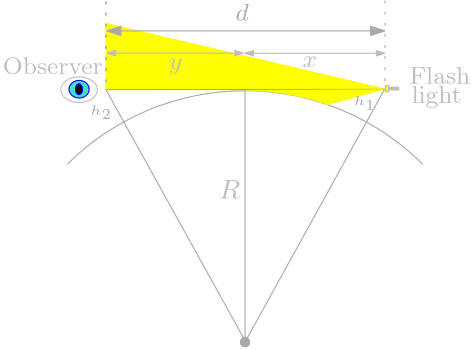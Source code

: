 <?xml version="1.0"?>
<!DOCTYPE ipe SYSTEM "ipe.dtd">
<ipe version="70218" creator="Ipe 7.2.28">
<info created="D:20241004113927" modified="D:20241004211848"/>
<ipestyle name="basic">
<symbol name="arrow/arc(spx)">
<path stroke="sym-stroke" fill="sym-stroke" pen="sym-pen">
0 0 m
-1 0.333 l
-1 -0.333 l
h
</path>
</symbol>
<symbol name="arrow/farc(spx)">
<path stroke="sym-stroke" fill="white" pen="sym-pen">
0 0 m
-1 0.333 l
-1 -0.333 l
h
</path>
</symbol>
<symbol name="arrow/ptarc(spx)">
<path stroke="sym-stroke" fill="sym-stroke" pen="sym-pen">
0 0 m
-1 0.333 l
-0.8 0 l
-1 -0.333 l
h
</path>
</symbol>
<symbol name="arrow/fptarc(spx)">
<path stroke="sym-stroke" fill="white" pen="sym-pen">
0 0 m
-1 0.333 l
-0.8 0 l
-1 -0.333 l
h
</path>
</symbol>
<symbol name="mark/circle(sx)" transformations="translations">
<path fill="sym-stroke">
0.6 0 0 0.6 0 0 e
0.4 0 0 0.4 0 0 e
</path>
</symbol>
<symbol name="mark/disk(sx)" transformations="translations">
<path fill="sym-stroke">
0.6 0 0 0.6 0 0 e
</path>
</symbol>
<symbol name="mark/fdisk(sfx)" transformations="translations">
<group>
<path fill="sym-fill">
0.5 0 0 0.5 0 0 e
</path>
<path fill="sym-stroke" fillrule="eofill">
0.6 0 0 0.6 0 0 e
0.4 0 0 0.4 0 0 e
</path>
</group>
</symbol>
<symbol name="mark/box(sx)" transformations="translations">
<path fill="sym-stroke" fillrule="eofill">
-0.6 -0.6 m
0.6 -0.6 l
0.6 0.6 l
-0.6 0.6 l
h
-0.4 -0.4 m
0.4 -0.4 l
0.4 0.4 l
-0.4 0.4 l
h
</path>
</symbol>
<symbol name="mark/square(sx)" transformations="translations">
<path fill="sym-stroke">
-0.6 -0.6 m
0.6 -0.6 l
0.6 0.6 l
-0.6 0.6 l
h
</path>
</symbol>
<symbol name="mark/fsquare(sfx)" transformations="translations">
<group>
<path fill="sym-fill">
-0.5 -0.5 m
0.5 -0.5 l
0.5 0.5 l
-0.5 0.5 l
h
</path>
<path fill="sym-stroke" fillrule="eofill">
-0.6 -0.6 m
0.6 -0.6 l
0.6 0.6 l
-0.6 0.6 l
h
-0.4 -0.4 m
0.4 -0.4 l
0.4 0.4 l
-0.4 0.4 l
h
</path>
</group>
</symbol>
<symbol name="mark/cross(sx)" transformations="translations">
<group>
<path fill="sym-stroke">
-0.43 -0.57 m
0.57 0.43 l
0.43 0.57 l
-0.57 -0.43 l
h
</path>
<path fill="sym-stroke">
-0.43 0.57 m
0.57 -0.43 l
0.43 -0.57 l
-0.57 0.43 l
h
</path>
</group>
</symbol>
<symbol name="arrow/fnormal(spx)">
<path stroke="sym-stroke" fill="white" pen="sym-pen">
0 0 m
-1 0.333 l
-1 -0.333 l
h
</path>
</symbol>
<symbol name="arrow/pointed(spx)">
<path stroke="sym-stroke" fill="sym-stroke" pen="sym-pen">
0 0 m
-1 0.333 l
-0.8 0 l
-1 -0.333 l
h
</path>
</symbol>
<symbol name="arrow/fpointed(spx)">
<path stroke="sym-stroke" fill="white" pen="sym-pen">
0 0 m
-1 0.333 l
-0.8 0 l
-1 -0.333 l
h
</path>
</symbol>
<symbol name="arrow/linear(spx)">
<path stroke="sym-stroke" pen="sym-pen">
-1 0.333 m
0 0 l
-1 -0.333 l
</path>
</symbol>
<symbol name="arrow/fdouble(spx)">
<path stroke="sym-stroke" fill="white" pen="sym-pen">
0 0 m
-1 0.333 l
-1 -0.333 l
h
-1 0 m
-2 0.333 l
-2 -0.333 l
h
</path>
</symbol>
<symbol name="arrow/double(spx)">
<path stroke="sym-stroke" fill="sym-stroke" pen="sym-pen">
0 0 m
-1 0.333 l
-1 -0.333 l
h
-1 0 m
-2 0.333 l
-2 -0.333 l
h
</path>
</symbol>
<symbol name="arrow/mid-normal(spx)">
<path stroke="sym-stroke" fill="sym-stroke" pen="sym-pen">
0.5 0 m
-0.5 0.333 l
-0.5 -0.333 l
h
</path>
</symbol>
<symbol name="arrow/mid-fnormal(spx)">
<path stroke="sym-stroke" fill="white" pen="sym-pen">
0.5 0 m
-0.5 0.333 l
-0.5 -0.333 l
h
</path>
</symbol>
<symbol name="arrow/mid-pointed(spx)">
<path stroke="sym-stroke" fill="sym-stroke" pen="sym-pen">
0.5 0 m
-0.5 0.333 l
-0.3 0 l
-0.5 -0.333 l
h
</path>
</symbol>
<symbol name="arrow/mid-fpointed(spx)">
<path stroke="sym-stroke" fill="white" pen="sym-pen">
0.5 0 m
-0.5 0.333 l
-0.3 0 l
-0.5 -0.333 l
h
</path>
</symbol>
<symbol name="arrow/mid-double(spx)">
<path stroke="sym-stroke" fill="sym-stroke" pen="sym-pen">
1 0 m
0 0.333 l
0 -0.333 l
h
0 0 m
-1 0.333 l
-1 -0.333 l
h
</path>
</symbol>
<symbol name="arrow/mid-fdouble(spx)">
<path stroke="sym-stroke" fill="white" pen="sym-pen">
1 0 m
0 0.333 l
0 -0.333 l
h
0 0 m
-1 0.333 l
-1 -0.333 l
h
</path>
</symbol>
<anglesize name="22.5 deg" value="22.5"/>
<anglesize name="30 deg" value="30"/>
<anglesize name="45 deg" value="45"/>
<anglesize name="60 deg" value="60"/>
<anglesize name="90 deg" value="90"/>
<arrowsize name="large" value="10"/>
<arrowsize name="small" value="5"/>
<arrowsize name="tiny" value="3"/>
<color name="blue" value="0 0 1"/>
<color name="brown" value="0.647 0.165 0.165"/>
<color name="darkblue" value="0 0 0.545"/>
<color name="darkcyan" value="0 0.545 0.545"/>
<color name="darkgray" value="0.663"/>
<color name="darkgreen" value="0 0.392 0"/>
<color name="darkmagenta" value="0.545 0 0.545"/>
<color name="darkorange" value="1 0.549 0"/>
<color name="darkred" value="0.545 0 0"/>
<color name="gold" value="1 0.843 0"/>
<color name="gray" value="0.745"/>
<color name="green" value="0 1 0"/>
<color name="lightblue" value="0.678 0.847 0.902"/>
<color name="lightcyan" value="0.878 1 1"/>
<color name="lightgray" value="0.827"/>
<color name="lightgreen" value="0.565 0.933 0.565"/>
<color name="lightyellow" value="1 1 0.878"/>
<color name="navy" value="0 0 0.502"/>
<color name="orange" value="1 0.647 0"/>
<color name="pink" value="1 0.753 0.796"/>
<color name="purple" value="0.627 0.125 0.941"/>
<color name="red" value="1 0 0"/>
<color name="seagreen" value="0.18 0.545 0.341"/>
<color name="turquoise" value="0.251 0.878 0.816"/>
<color name="violet" value="0.933 0.51 0.933"/>
<color name="yellow" value="1 1 0"/>
<dashstyle name="dash dot dotted" value="[4 2 1 2 1 2] 0"/>
<dashstyle name="dash dotted" value="[4 2 1 2] 0"/>
<dashstyle name="dashed" value="[4] 0"/>
<dashstyle name="dotted" value="[1 3] 0"/>
<gridsize name="10 pts (~3.5 mm)" value="10"/>
<gridsize name="14 pts (~5 mm)" value="14"/>
<gridsize name="16 pts (~6 mm)" value="16"/>
<gridsize name="20 pts (~7 mm)" value="20"/>
<gridsize name="28 pts (~10 mm)" value="28"/>
<gridsize name="32 pts (~12 mm)" value="32"/>
<gridsize name="4 pts" value="4"/>
<gridsize name="56 pts (~20 mm)" value="56"/>
<gridsize name="8 pts (~3 mm)" value="8"/>
<opacity name="10%" value="0.1"/>
<opacity name="30%" value="0.3"/>
<opacity name="50%" value="0.5"/>
<opacity name="75%" value="0.75"/>
<pen name="fat" value="1.2"/>
<pen name="heavier" value="0.8"/>
<pen name="ultrafat" value="2"/>
<symbolsize name="large" value="5"/>
<symbolsize name="small" value="2"/>
<symbolsize name="tiny" value="1.1"/>
<textsize name="Huge" value="\Huge"/>
<textsize name="LARGE" value="\LARGE"/>
<textsize name="Large" value="\Large"/>
<textsize name="footnote" value="\footnotesize"/>
<textsize name="huge" value="\huge"/>
<textsize name="large" value="\large"/>
<textsize name="script" value="\scriptsize"/>
<textsize name="small" value="\small"/>
<textsize name="tiny" value="\tiny"/>
<textstyle name="center" begin="\begin{center}" end="\end{center}"/>
<textstyle name="item" begin="\begin{itemize}\item{}" end="\end{itemize}"/>
<textstyle name="itemize" begin="\begin{itemize}" end="\end{itemize}"/>
<tiling name="falling" angle="-60" step="4" width="1"/>
<tiling name="rising" angle="30" step="4" width="1"/>
</ipestyle>
<page>
<layer name="alpha"/>
<view layers="alpha" active="alpha"/>
<path layer="alpha" matrix="3.13504 0 0 1.47556 -281.812 -74.7121" stroke="yellow" fill="yellow">
208 416 m
176 416 l
176 432 l
h
</path>
<path stroke="darkgray">
256 512 m
90.5097 0 0 -90.5097 320 448 384 512 a
</path>
<use name="mark/disk(sx)" pos="320 448" size="3" stroke="darkgray"/>
<use name="mark/disk(sx)" pos="320 448" size="3" stroke="darkgray"/>
<path matrix="1 0 0 1 13.9069 2.61224" stroke="darkgray" dash="dotted">
256 568 m
256 536 l
</path>
<path matrix="1 0 0 1 13.907 2.61194" stroke="darkgray" dash="dotted">
256 568 m
256 536 l
</path>
<path matrix="1 0 0 1 114.415 2.98503" stroke="darkgray" dash="dotted">
256 568 m
256 536 l
</path>
<path matrix="1.0411 0 0 0.913161 -12.8763 48.6927" stroke="darkgray" arrow="normal/small" rarrow="normal/small">
272 560 m
368 560 l
</path>
<text matrix="1 0 0 1 -0.907942 -3.37564" transformations="translations" pos="317.456 567.112" stroke="darkgray" type="label" width="4.775" height="6.227" depth="0" valign="baseline" size="small" style="math">d</text>
<text matrix="1 0 0 1 -89.6055 -4.75961" transformations="translations" pos="353.862 534.624" stroke="darkgray" type="label" width="8.011" height="3.464" depth="1.49" valign="baseline" size="tiny" style="math">h_2</text>
<path matrix="2.19285 0 0 1.03352 -381.71 -15.0183" stroke="darkgray">
320 448 m
320 536 l
</path>
<text matrix="1 0 0 1 -3.83391 -7.11648" transformations="translations" pos="314.441 506.649" stroke="gray" type="label" width="7.641" height="6.808" depth="0" valign="baseline" style="math">R</text>
<path matrix="1.04816 0 0 -0.688508 -15.412 932.056" stroke="gray" arrow="normal/tiny" rarrow="normal/tiny">
320 552 m
368 552 l
</path>
<path matrix="1.01817 0 0 0.856129 -55.3625 79.4769" stroke="gray" arrow="normal/tiny" rarrow="normal/tiny">
320 552 m
368 552 l
</path>
<text matrix="1 0 0 1 -12.0266 -1.25736" transformations="translations" pos="304.541 547.507" stroke="gray" type="label" width="4.86" height="3.864" depth="1.74" valign="baseline" size="small" style="math">y</text>
<text matrix="1 0 0 1 36.1913 -0.507926" transformations="translations" pos="304.541 547.507" stroke="gray" type="label" width="5.223" height="3.861" depth="0" valign="baseline" size="small" style="math">x</text>
<text matrix="1 0 0 1 -0.287544 -3.21855" transformations="translations" pos="379.461 544.232" stroke="gray" type="label" width="21.937" height="6.227" depth="0" valign="baseline" size="small">Flash</text>
<text matrix="1 0 0 1 -0.586243 -7.55366" transformations="translations" pos="380.483 541.677" stroke="gray" type="label" width="18.175" height="6.23" depth="1.74" valign="baseline" size="small">light</text>
<path matrix="0.997229 0 0 0.940015 0.64576 27.1757" stroke="darkgray">
320.389 448.012 m
270.028 544.386 l
370.605 544.504 l
h
</path>
<text matrix="1 0 0 1 -9.73351 1.17832" transformations="translations" pos="242.528 543.316" stroke="gray" type="label" width="35.937" height="6.227" depth="0" valign="baseline" size="small">Observer</text>
<path matrix="1 0 0 1 0.0383836 0.28594" stroke="gray" fill="yellow">
370.472 537.865 m
370.472 540.093 l
371.695 540.093 l
371.695 537.865 l
h
</path>
<path matrix="1.34685 0 0 0.912299 -128.853 47.338" stroke="gray" fill="gray">
371.903 539.804 m
371.903 538.697 l
374.31 538.697 l
374.31 539.804 l
h
</path>
<path matrix="0.542458 0 0 0.37975 143.387 335.827" stroke="gray" fill="white">
12.117 0 0 12.117 215.466 534.767 e
</path>
<path matrix="0.299753 0 0 0.261139 195.684 399.422" stroke="blue" fill="turquoise">
12.117 0 0 12.117 215.466 534.767 e
</path>
<path matrix="0.103588 0 0 0.159854 237.905 453.594" stroke="blue" fill="black">
12.117 0 0 12.117 215.466 534.767 e
</path>
<path matrix="1 0 0 1.01415 -0.139926 -7.68352" fill="yellow">
370.322 539.059 m
349.838 533.467 l
346.753 534.578 l
344.174 535.446 l
342.317 535.813 l
340.734 536.189 l
339.28 536.472 l
336.966 536.974 l
334.751 537.398 l
332.069 537.773 l
328.68 538.145 l
325.677 538.386 l
323.661 538.49 l
321.609 538.593 l
319.885 538.771 l
319.355 538.793 l
h
</path>
<text matrix="1 0 0 1 5.27652 -1.42051" transformations="translations" pos="353.862 534.624" stroke="darkgray" type="label" valign="baseline" size="tiny" style="math">h_1</text>
</page>
</ipe>
